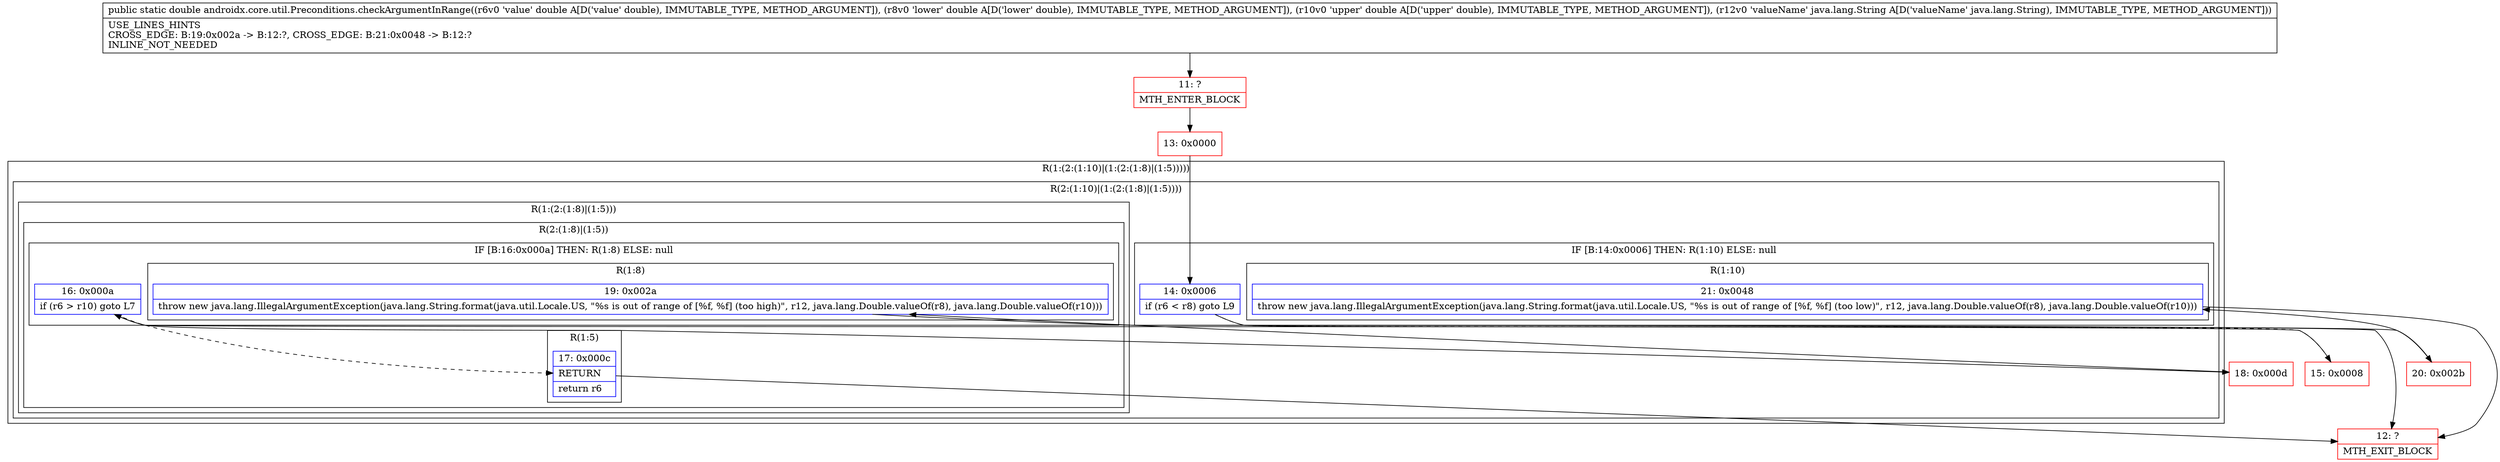 digraph "CFG forandroidx.core.util.Preconditions.checkArgumentInRange(DDDLjava\/lang\/String;)D" {
subgraph cluster_Region_1894225988 {
label = "R(1:(2:(1:10)|(1:(2:(1:8)|(1:5)))))";
node [shape=record,color=blue];
subgraph cluster_Region_1364065908 {
label = "R(2:(1:10)|(1:(2:(1:8)|(1:5))))";
node [shape=record,color=blue];
subgraph cluster_IfRegion_67804878 {
label = "IF [B:14:0x0006] THEN: R(1:10) ELSE: null";
node [shape=record,color=blue];
Node_14 [shape=record,label="{14\:\ 0x0006|if (r6 \< r8) goto L9\l}"];
subgraph cluster_Region_761995943 {
label = "R(1:10)";
node [shape=record,color=blue];
Node_21 [shape=record,label="{21\:\ 0x0048|throw new java.lang.IllegalArgumentException(java.lang.String.format(java.util.Locale.US, \"%s is out of range of [%f, %f] (too low)\", r12, java.lang.Double.valueOf(r8), java.lang.Double.valueOf(r10)))\l}"];
}
}
subgraph cluster_Region_1627564790 {
label = "R(1:(2:(1:8)|(1:5)))";
node [shape=record,color=blue];
subgraph cluster_Region_1602377468 {
label = "R(2:(1:8)|(1:5))";
node [shape=record,color=blue];
subgraph cluster_IfRegion_254697260 {
label = "IF [B:16:0x000a] THEN: R(1:8) ELSE: null";
node [shape=record,color=blue];
Node_16 [shape=record,label="{16\:\ 0x000a|if (r6 \> r10) goto L7\l}"];
subgraph cluster_Region_2074356340 {
label = "R(1:8)";
node [shape=record,color=blue];
Node_19 [shape=record,label="{19\:\ 0x002a|throw new java.lang.IllegalArgumentException(java.lang.String.format(java.util.Locale.US, \"%s is out of range of [%f, %f] (too high)\", r12, java.lang.Double.valueOf(r8), java.lang.Double.valueOf(r10)))\l}"];
}
}
subgraph cluster_Region_252013292 {
label = "R(1:5)";
node [shape=record,color=blue];
Node_17 [shape=record,label="{17\:\ 0x000c|RETURN\l|return r6\l}"];
}
}
}
}
}
Node_11 [shape=record,color=red,label="{11\:\ ?|MTH_ENTER_BLOCK\l}"];
Node_13 [shape=record,color=red,label="{13\:\ 0x0000}"];
Node_15 [shape=record,color=red,label="{15\:\ 0x0008}"];
Node_12 [shape=record,color=red,label="{12\:\ ?|MTH_EXIT_BLOCK\l}"];
Node_18 [shape=record,color=red,label="{18\:\ 0x000d}"];
Node_20 [shape=record,color=red,label="{20\:\ 0x002b}"];
MethodNode[shape=record,label="{public static double androidx.core.util.Preconditions.checkArgumentInRange((r6v0 'value' double A[D('value' double), IMMUTABLE_TYPE, METHOD_ARGUMENT]), (r8v0 'lower' double A[D('lower' double), IMMUTABLE_TYPE, METHOD_ARGUMENT]), (r10v0 'upper' double A[D('upper' double), IMMUTABLE_TYPE, METHOD_ARGUMENT]), (r12v0 'valueName' java.lang.String A[D('valueName' java.lang.String), IMMUTABLE_TYPE, METHOD_ARGUMENT]))  | USE_LINES_HINTS\lCROSS_EDGE: B:19:0x002a \-\> B:12:?, CROSS_EDGE: B:21:0x0048 \-\> B:12:?\lINLINE_NOT_NEEDED\l}"];
MethodNode -> Node_11;Node_14 -> Node_15[style=dashed];
Node_14 -> Node_20;
Node_21 -> Node_12;
Node_16 -> Node_17[style=dashed];
Node_16 -> Node_18;
Node_19 -> Node_12;
Node_17 -> Node_12;
Node_11 -> Node_13;
Node_13 -> Node_14;
Node_15 -> Node_16;
Node_18 -> Node_19;
Node_20 -> Node_21;
}

